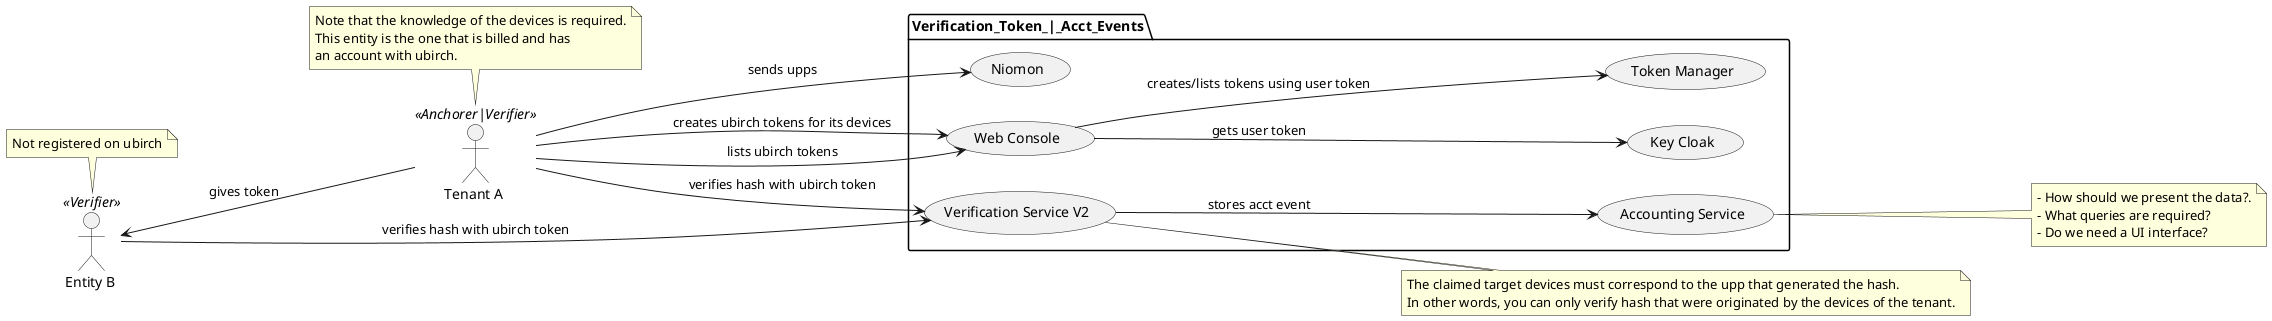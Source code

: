 @startuml
left to right direction
actor :Tenant A : as A <<Anchorer|Verifier>>
actor :Entity B : as B <<Verifier>>

package Verification_Token_|_Acct_Events {
  usecase "Token Manager" as token_manager
  usecase "Verification Service V2" as verification_service
  usecase "Accounting Service" as acct_service
  usecase "Key Cloak" as keycloak
  usecase "Web Console" as web_console
  usecase "Niomon" as niomon
}

note right of acct_service
 - How should we present the data?.
 - What queries are required?
 - Do we need a UI interface?
end note

note top of A
 Note that the knowledge of the devices is required.
 This entity is the one that is billed and has
 an account with ubirch.
end note

note top of B
 Not registered on ubirch
end note

note right of verification_service
 The claimed target devices must correspond to the upp that generated the hash.
 In other words, you can only verify hash that were originated by the devices of the tenant.
end note

web_console --> keycloak: gets user token
web_console --> token_manager: creates/lists tokens using user token
verification_service --> acct_service: stores acct event

A --> web_console: creates ubirch tokens for its devices
A --> web_console: lists ubirch tokens
A --> niomon: sends upps
A --> verification_service: verifies hash with ubirch token

B --> verification_service: verifies hash with ubirch token
B <-- A: gives token


@enduml
